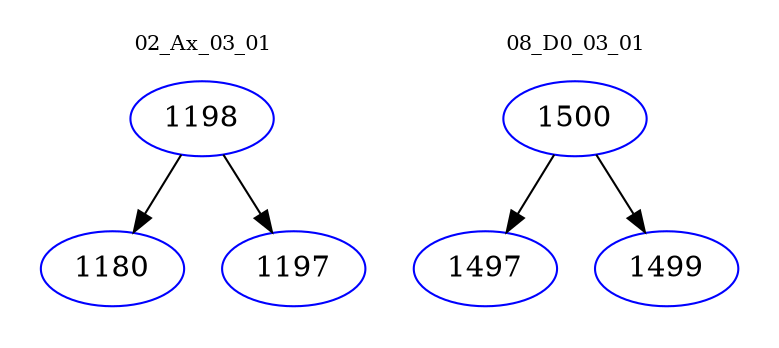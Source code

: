 digraph{
subgraph cluster_0 {
color = white
label = "02_Ax_03_01";
fontsize=10;
T0_1198 [label="1198", color="blue"]
T0_1198 -> T0_1180 [color="black"]
T0_1180 [label="1180", color="blue"]
T0_1198 -> T0_1197 [color="black"]
T0_1197 [label="1197", color="blue"]
}
subgraph cluster_1 {
color = white
label = "08_D0_03_01";
fontsize=10;
T1_1500 [label="1500", color="blue"]
T1_1500 -> T1_1497 [color="black"]
T1_1497 [label="1497", color="blue"]
T1_1500 -> T1_1499 [color="black"]
T1_1499 [label="1499", color="blue"]
}
}
